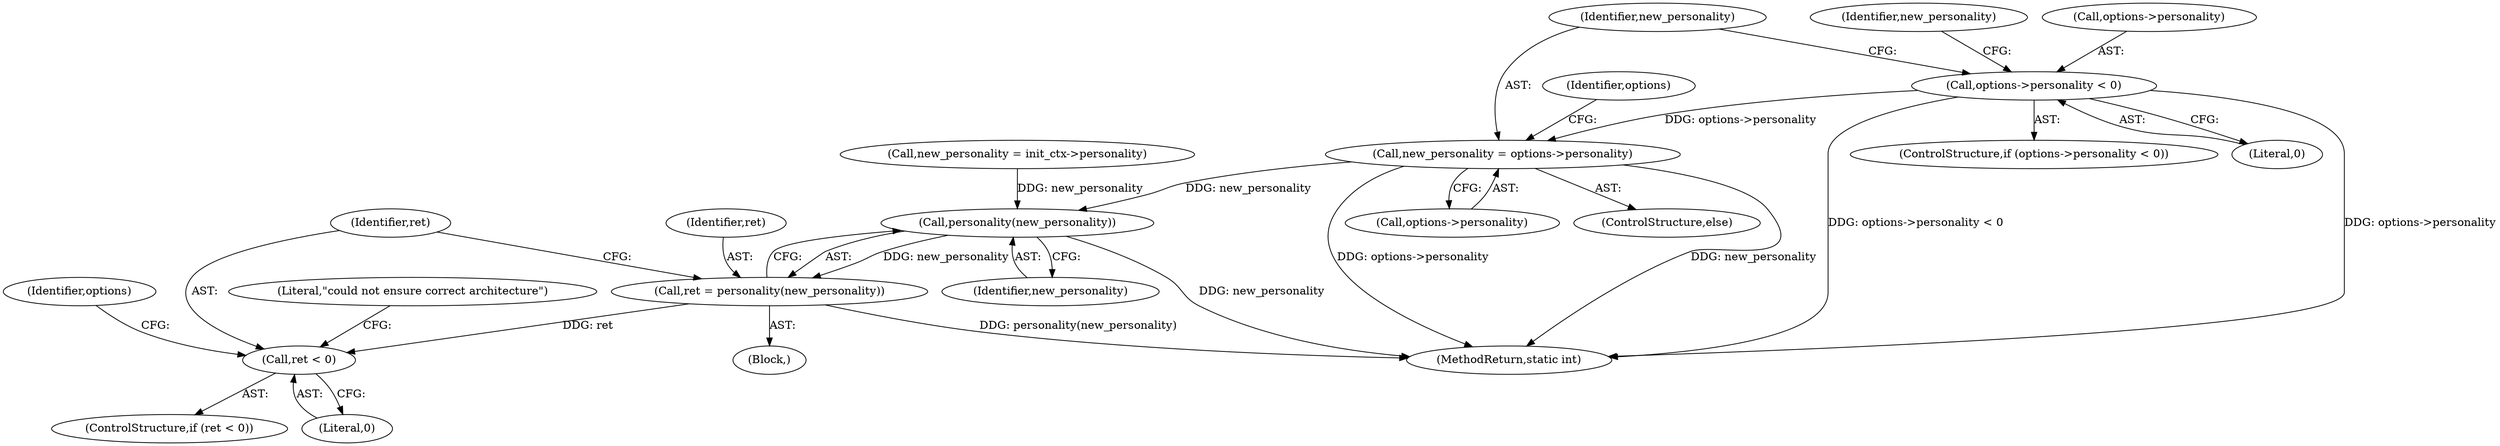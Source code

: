 digraph "0_lxc_81f466d05f2a89cb4f122ef7f593ff3f279b165c@pointer" {
"1000228" [label="(Call,new_personality = options->personality)"];
"1000217" [label="(Call,options->personality < 0)"];
"1000242" [label="(Call,personality(new_personality))"];
"1000240" [label="(Call,ret = personality(new_personality))"];
"1000245" [label="(Call,ret < 0)"];
"1000230" [label="(Call,options->personality)"];
"1000222" [label="(Call,new_personality = init_ctx->personality)"];
"1000241" [label="(Identifier,ret)"];
"1000236" [label="(Identifier,options)"];
"1000245" [label="(Call,ret < 0)"];
"1000244" [label="(ControlStructure,if (ret < 0))"];
"1000247" [label="(Literal,0)"];
"1000216" [label="(ControlStructure,if (options->personality < 0))"];
"1000217" [label="(Call,options->personality < 0)"];
"1000240" [label="(Call,ret = personality(new_personality))"];
"1000218" [label="(Call,options->personality)"];
"1000246" [label="(Identifier,ret)"];
"1000744" [label="(MethodReturn,static int)"];
"1000239" [label="(Block,)"];
"1000250" [label="(Literal,\"could not ensure correct architecture\")"];
"1000260" [label="(Identifier,options)"];
"1000242" [label="(Call,personality(new_personality))"];
"1000223" [label="(Identifier,new_personality)"];
"1000228" [label="(Call,new_personality = options->personality)"];
"1000227" [label="(ControlStructure,else)"];
"1000243" [label="(Identifier,new_personality)"];
"1000221" [label="(Literal,0)"];
"1000229" [label="(Identifier,new_personality)"];
"1000228" -> "1000227"  [label="AST: "];
"1000228" -> "1000230"  [label="CFG: "];
"1000229" -> "1000228"  [label="AST: "];
"1000230" -> "1000228"  [label="AST: "];
"1000236" -> "1000228"  [label="CFG: "];
"1000228" -> "1000744"  [label="DDG: new_personality"];
"1000228" -> "1000744"  [label="DDG: options->personality"];
"1000217" -> "1000228"  [label="DDG: options->personality"];
"1000228" -> "1000242"  [label="DDG: new_personality"];
"1000217" -> "1000216"  [label="AST: "];
"1000217" -> "1000221"  [label="CFG: "];
"1000218" -> "1000217"  [label="AST: "];
"1000221" -> "1000217"  [label="AST: "];
"1000223" -> "1000217"  [label="CFG: "];
"1000229" -> "1000217"  [label="CFG: "];
"1000217" -> "1000744"  [label="DDG: options->personality < 0"];
"1000217" -> "1000744"  [label="DDG: options->personality"];
"1000242" -> "1000240"  [label="AST: "];
"1000242" -> "1000243"  [label="CFG: "];
"1000243" -> "1000242"  [label="AST: "];
"1000240" -> "1000242"  [label="CFG: "];
"1000242" -> "1000744"  [label="DDG: new_personality"];
"1000242" -> "1000240"  [label="DDG: new_personality"];
"1000222" -> "1000242"  [label="DDG: new_personality"];
"1000240" -> "1000239"  [label="AST: "];
"1000241" -> "1000240"  [label="AST: "];
"1000246" -> "1000240"  [label="CFG: "];
"1000240" -> "1000744"  [label="DDG: personality(new_personality)"];
"1000240" -> "1000245"  [label="DDG: ret"];
"1000245" -> "1000244"  [label="AST: "];
"1000245" -> "1000247"  [label="CFG: "];
"1000246" -> "1000245"  [label="AST: "];
"1000247" -> "1000245"  [label="AST: "];
"1000250" -> "1000245"  [label="CFG: "];
"1000260" -> "1000245"  [label="CFG: "];
}
